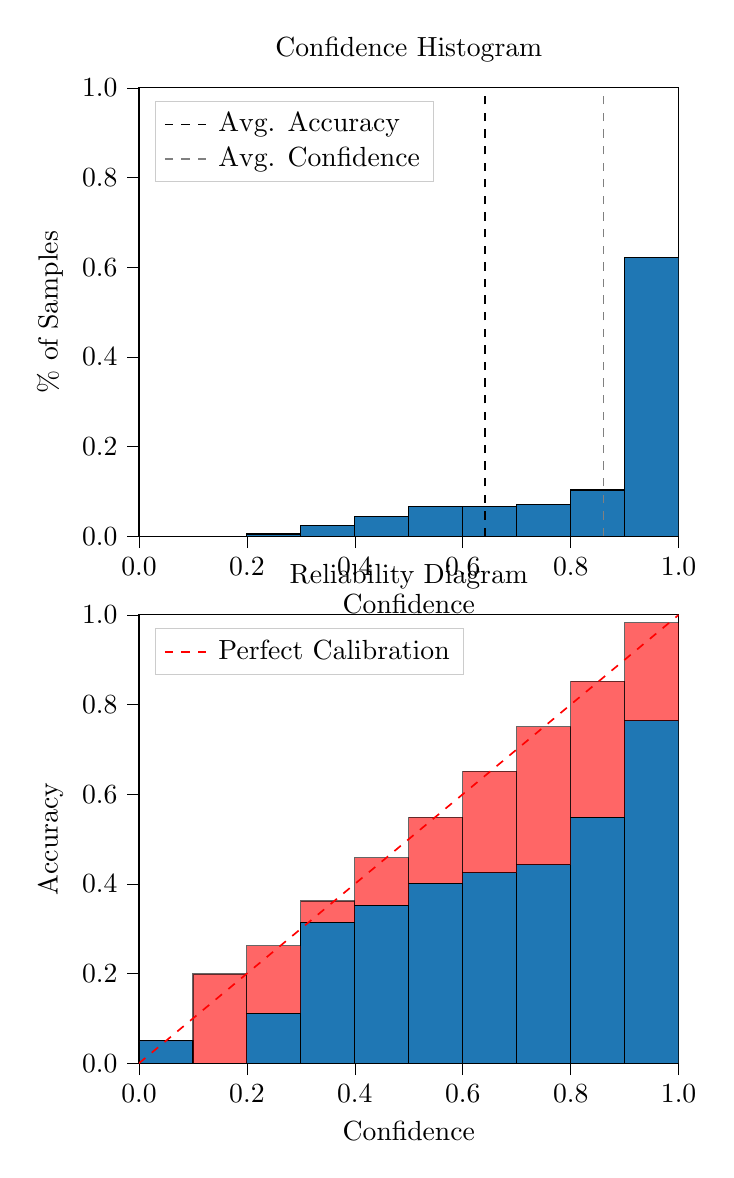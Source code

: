 % This file was created by tikzplotlib v0.9.8.
\begin{tikzpicture}

\definecolor{color0}{rgb}{0.122,0.467,0.706}

\begin{groupplot}[group style={group size=1 by 2}]
\nextgroupplot[
legend cell align={left},
legend style={
  fill opacity=0.8,
  draw opacity=1,
  text opacity=1,
  at={(0.03,0.97)},
  anchor=north west,
  draw=white!80!black
},
tick align=outside,
tick pos=left,
title={Confidence Histogram},
x grid style={white!69.02!black},
xlabel={Confidence},
xmin=0, xmax=1,
xtick style={color=black},
xtick={0,0.2,0.4,0.6,0.8,1},
xticklabels={0.0,0.2,0.4,0.6,0.8,1.0},
y grid style={white!69.02!black},
ylabel={\% of Samples},
ymin=0, ymax=1,
ytick style={color=black},
ytick={0,0.2,0.4,0.6,0.8,1},
yticklabels={0.0,0.2,0.4,0.6,0.8,1.0}
]
\draw[draw=black,fill=color0] (axis cs:-6.939e-18,0) rectangle (axis cs:0.1,0);
\draw[draw=black,fill=color0] (axis cs:0.1,0) rectangle (axis cs:0.2,0.0);
\draw[draw=black,fill=color0] (axis cs:0.2,0) rectangle (axis cs:0.3,0.005);
\draw[draw=black,fill=color0] (axis cs:0.3,0) rectangle (axis cs:0.4,0.023);
\draw[draw=black,fill=color0] (axis cs:0.4,0) rectangle (axis cs:0.5,0.044);
\draw[draw=black,fill=color0] (axis cs:0.5,0) rectangle (axis cs:0.6,0.066);
\draw[draw=black,fill=color0] (axis cs:0.6,0) rectangle (axis cs:0.7,0.067);
\draw[draw=black,fill=color0] (axis cs:0.7,0) rectangle (axis cs:0.8,0.071);
\draw[draw=black,fill=color0] (axis cs:0.8,0) rectangle (axis cs:0.9,0.103);
\draw[draw=black,fill=color0] (axis cs:0.9,0) rectangle (axis cs:1,0.621);
\addplot [semithick, black, dashed]
table {%
0.641 0
0.641 1
};
\addlegendentry{Avg. Accuracy}
\addplot [semithick, white!50.196!black, dashed]
table {%
0.861 0
0.861 1
};
\addlegendentry{Avg. Confidence}

\nextgroupplot[
legend cell align={left},
legend style={
  fill opacity=0.8,
  draw opacity=1,
  text opacity=1,
  at={(0.03,0.97)},
  anchor=north west,
  draw=white!80!black
},
tick align=outside,
tick pos=left,
title={Reliability Diagram},
x grid style={white!69.02!black},
xlabel={Confidence},
xmin=0, xmax=1,
xtick style={color=black},
xtick={0,0.2,0.4,0.6,0.8,1},
xticklabels={0.0,0.2,0.4,0.6,0.8,1.0},
y grid style={white!69.02!black},
ylabel={Accuracy},
ymin=0, ymax=1,
ytick style={color=black},
ytick={0,0.2,0.4,0.6,0.8,1},
yticklabels={0.0,0.2,0.4,0.6,0.8,1.0}
]
\draw[draw=black,fill=color0] (axis cs:-6.939e-18,0) rectangle (axis cs:0.1,0.05);
\draw[draw=black,fill=color0] (axis cs:0.1,0) rectangle (axis cs:0.2,0);
\draw[draw=black,fill=color0] (axis cs:0.2,0) rectangle (axis cs:0.3,0.111);
\draw[draw=black,fill=color0] (axis cs:0.3,0) rectangle (axis cs:0.4,0.314);
\draw[draw=black,fill=color0] (axis cs:0.4,0) rectangle (axis cs:0.5,0.352);
\draw[draw=black,fill=color0] (axis cs:0.5,0) rectangle (axis cs:0.6,0.401);
\draw[draw=black,fill=color0] (axis cs:0.6,0) rectangle (axis cs:0.7,0.425);
\draw[draw=black,fill=color0] (axis cs:0.7,0) rectangle (axis cs:0.8,0.443);
\draw[draw=black,fill=color0] (axis cs:0.8,0) rectangle (axis cs:0.9,0.549);
\draw[draw=black,fill=color0] (axis cs:0.9,0) rectangle (axis cs:1,0.764);
\draw[draw=black,fill=red,opacity=0.6] (axis cs:-6.939e-18,0.05) rectangle (axis cs:0.1,0.05);
\draw[draw=black,fill=red,opacity=0.6] (axis cs:0.1,0) rectangle (axis cs:0.2,0.199);
\draw[draw=black,fill=red,opacity=0.6] (axis cs:0.2,0.111) rectangle (axis cs:0.3,0.262);
\draw[draw=black,fill=red,opacity=0.6] (axis cs:0.3,0.314) rectangle (axis cs:0.4,0.362);
\draw[draw=black,fill=red,opacity=0.6] (axis cs:0.4,0.352) rectangle (axis cs:0.5,0.458);
\draw[draw=black,fill=red,opacity=0.6] (axis cs:0.5,0.401) rectangle (axis cs:0.6,0.549);
\draw[draw=black,fill=red,opacity=0.6] (axis cs:0.6,0.425) rectangle (axis cs:0.7,0.651);
\draw[draw=black,fill=red,opacity=0.6] (axis cs:0.7,0.443) rectangle (axis cs:0.8,0.751);
\draw[draw=black,fill=red,opacity=0.6] (axis cs:0.8,0.549) rectangle (axis cs:0.9,0.852);
\draw[draw=black,fill=red,opacity=0.6] (axis cs:0.9,0.764) rectangle (axis cs:1,0.983);
\addplot [semithick, red, dashed]
table {%
0 0
1 1
};
\addlegendentry{Perfect Calibration}
\end{groupplot}

\end{tikzpicture}
